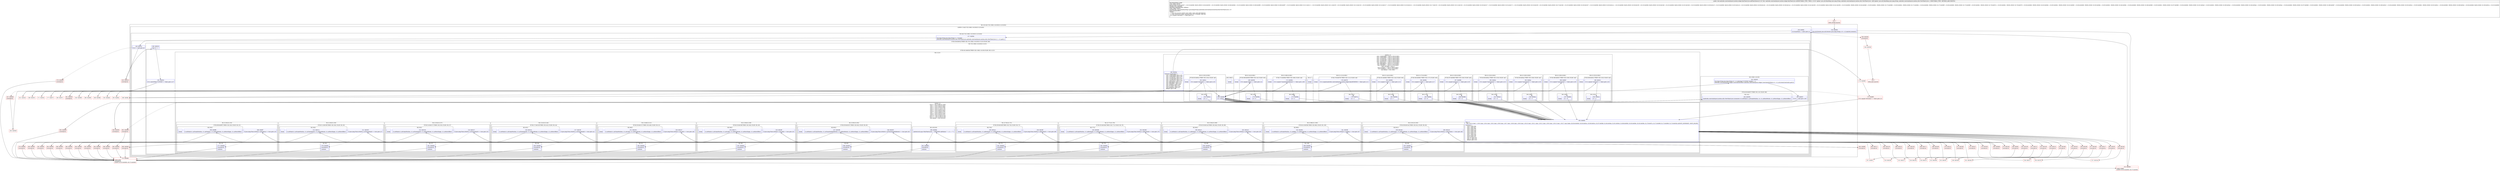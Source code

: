 digraph "CFG forandroidx.constraintlayout.motion.widget.KeyTimeCycle.addTimeValues(Ljava\/util\/HashMap;)V" {
subgraph cluster_Region_1089403955 {
label = "R(2:1|(2:4|(2:7|(2:138|(1:141)(0))(2:11|15))(0)))";
node [shape=record,color=blue];
Node_154 [shape=record,label="{154\:\ 0x0000|java.util.Iterator java.util.Iterator\<java.lang.String\> r0 = r12.keySet().iterator()\l}"];
subgraph cluster_LoopRegion_1394036582 {
label = "LOOP:0: (2:4|(2:7|(2:138|(1:141)(0))(2:11|15))(0))";
node [shape=record,color=blue];
Node_156 [shape=record,label="{156\:\ 0x000c|if (r0.hasNext() != false) goto L4\l}"];
subgraph cluster_Region_302292311 {
label = "R(2:4|(2:7|(2:138|(1:141)(0))(2:11|15))(0))";
node [shape=record,color=blue];
Node_157 [shape=record,label="{157\:\ 0x000e|java.lang.String java.lang.String r1 = r0.next()\landroidx.constraintlayout.motion.utils.ViewTimeCycle androidx.constraintlayout.motion.utils.ViewTimeCycle r2 = r12.get(r1)\l}"];
subgraph cluster_IfRegion_1772994177 {
label = "IF [B:158:0x001a] THEN: R(2:7|(2:138|(1:141)(0))(2:11|15)) ELSE: R(0)";
node [shape=record,color=blue];
Node_158 [shape=record,label="{158\:\ 0x001a|if (r2 != null) goto L6\l}"];
subgraph cluster_Region_1028448472 {
label = "R(2:7|(2:138|(1:141)(0))(2:11|15))";
node [shape=record,color=blue];
Node_160 [shape=record,label="{160\:\ 0x001d|char r5 = 1\l}"];
subgraph cluster_IfRegion_905670549 {
label = "IF [B:161:0x0024] THEN: R(2:138|(1:141)(0)) ELSE: R(2:11|15)";
node [shape=record,color=blue];
Node_161 [shape=record,label="{161\:\ 0x0024|if (r1.startsWith(\"CUSTOM\") != false) goto L137\l}"];
subgraph cluster_Region_46334589 {
label = "R(2:138|(1:141)(0))";
node [shape=record,color=blue];
Node_162 [shape=record,label="{162\:\ 0x0026|java.lang.String java.lang.String r3 = r1.substring(\"CUSTOM\".length() + 1)\landroidx.constraintlayout.widget.ConstraintAttribute androidx.constraintlayout.widget.ConstraintAttribute r4 = r11.mCustomConstraints.get(r3)\l}"];
subgraph cluster_IfRegion_252585484 {
label = "IF [B:163:0x0037] THEN: R(1:141) ELSE: R(0)";
node [shape=record,color=blue];
Node_163 [shape=record,label="{163\:\ 0x0037|if (r4 != null) goto L140\l}"];
subgraph cluster_Region_1511995800 {
label = "R(1:141)";
node [shape=record,color=blue];
Node_164 [shape=record,label="{164\:\ 0x0039|((androidx.constraintlayout.motion.utils.ViewTimeCycle.CustomSet) r2).setPoint(r11.mFramePosition, r4, r11.mWavePeriod, r11.mWaveShape, r11.mWaveOffset)\l}"];
}
subgraph cluster_Region_978617027 {
label = "R(0)";
node [shape=record,color=blue];
}
}
}
subgraph cluster_Region_1866581589 {
label = "R(2:11|15)";
node [shape=record,color=blue];
subgraph cluster_SwitchRegion_1808142652 {
label = "Switch: 13
 case -1249320806 -> R(3:(2:135|1)|136|1)
 case -1249320805 -> R(3:(2:132|1)|136|1)
 case -1225497657 -> R(3:(2:129|1)|136|1)
 case -1225497656 -> R(3:(2:126|1)|136|1)
 case -1225497655 -> R(3:(2:123|1)|136|1)
 case -1001078227 -> R(3:(2:120|1)|136|1)
 case -908189618 -> R(3:(2:117|1)|136|1)
 case -908189617 -> R(3:(2:114|1)|136|1)
 case -40300674 -> R(3:(2:111|1)|136|1)
 case -4379043 -> R(1:1)
 case 37232917 -> R(3:(2:106|1)|136|1)
 case 92909918 -> R(3:(2:14|1)|136|1)
 case default -> R(2:136|1)";
node [shape=record,color=blue];
Node_166 [shape=record,label="{166\:\ 0x004e|switch(r1.hashCode()) \{\l    case \-1249320806: goto L133;\l    case \-1249320805: goto L130;\l    case \-1225497657: goto L127;\l    case \-1225497656: goto L124;\l    case \-1225497655: goto L121;\l    case \-1001078227: goto L118;\l    case \-908189618: goto L115;\l    case \-908189617: goto L112;\l    case \-40300674: goto L109;\l    case \-4379043: goto L107;\l    case 37232917: goto L104;\l    case 92909918: goto L12;\l    default: goto L136;\l\}\l}"];
subgraph cluster_Region_682951485 {
label = "R(3:(2:135|1)|136|1)";
node [shape=record,color=blue];
subgraph cluster_IfRegion_1570690870 {
label = "IF [B:202:0x00cc] THEN: R(2:135|1) ELSE: null";
node [shape=record,color=blue];
Node_202 [shape=record,label="{202\:\ 0x00cc|if (r1.equals(\"rotationX\") != false) goto L135\l}"];
subgraph cluster_Region_123028116 {
label = "R(2:135|1)";
node [shape=record,color=blue];
Node_203 [shape=record,label="{203\:\ 0x00ce|r5 = 3\l}"];
Node_InsnContainer_773223838 [shape=record,label="{|break\l}"];
}
}
Node_204 [shape=record,label="{204\:\ 0x00d0|r5 = 65535\l}"];
Node_InsnContainer_252029522 [shape=record,label="{|break\l}"];
}
subgraph cluster_Region_156377927 {
label = "R(3:(2:132|1)|136|1)";
node [shape=record,color=blue];
subgraph cluster_IfRegion_871861463 {
label = "IF [B:199:0x00c2] THEN: R(2:132|1) ELSE: null";
node [shape=record,color=blue];
Node_199 [shape=record,label="{199\:\ 0x00c2|if (r1.equals(\"rotationY\") != false) goto L132\l}"];
subgraph cluster_Region_280446154 {
label = "R(2:132|1)";
node [shape=record,color=blue];
Node_200 [shape=record,label="{200\:\ 0x00c4|r5 = 4\l}"];
Node_InsnContainer_299459563 [shape=record,label="{|break\l}"];
}
}
Node_204 [shape=record,label="{204\:\ 0x00d0|r5 = 65535\l}"];
Node_InsnContainer_1883995371 [shape=record,label="{|break\l}"];
}
subgraph cluster_Region_1750585989 {
label = "R(3:(2:129|1)|136|1)";
node [shape=record,color=blue];
subgraph cluster_IfRegion_691908670 {
label = "IF [B:196:0x00b7] THEN: R(2:129|1) ELSE: null";
node [shape=record,color=blue];
Node_196 [shape=record,label="{196\:\ 0x00b7|if (r1.equals(\"translationX\") != false) goto L129\l}"];
subgraph cluster_Region_1238408080 {
label = "R(2:129|1)";
node [shape=record,color=blue];
Node_197 [shape=record,label="{197\:\ 0x00b9|r5 = 'b'\l}"];
Node_InsnContainer_1844207097 [shape=record,label="{|break\l}"];
}
}
Node_204 [shape=record,label="{204\:\ 0x00d0|r5 = 65535\l}"];
Node_InsnContainer_1327050028 [shape=record,label="{|break\l}"];
}
subgraph cluster_Region_851948919 {
label = "R(3:(2:126|1)|136|1)";
node [shape=record,color=blue];
subgraph cluster_IfRegion_1915292628 {
label = "IF [B:193:0x00ac] THEN: R(2:126|1) ELSE: null";
node [shape=record,color=blue];
Node_193 [shape=record,label="{193\:\ 0x00ac|if (r1.equals(\"translationY\") != false) goto L126\l}"];
subgraph cluster_Region_1245288557 {
label = "R(2:126|1)";
node [shape=record,color=blue];
Node_194 [shape=record,label="{194\:\ 0x00ae|r5 = 't'\l}"];
Node_InsnContainer_352704799 [shape=record,label="{|break\l}"];
}
}
Node_204 [shape=record,label="{204\:\ 0x00d0|r5 = 65535\l}"];
Node_InsnContainer_1040335728 [shape=record,label="{|break\l}"];
}
subgraph cluster_Region_845931769 {
label = "R(3:(2:123|1)|136|1)";
node [shape=record,color=blue];
subgraph cluster_IfRegion_1495614912 {
label = "IF [B:190:0x00a1] THEN: R(2:123|1) ELSE: null";
node [shape=record,color=blue];
Node_190 [shape=record,label="{190\:\ 0x00a1|if (r1.equals(\"translationZ\") != false) goto L123\l}"];
subgraph cluster_Region_1742025308 {
label = "R(2:123|1)";
node [shape=record,color=blue];
Node_191 [shape=record,label="{191\:\ 0x00a3|r5 = 'n'\l}"];
Node_InsnContainer_831443676 [shape=record,label="{|break\l}"];
}
}
Node_204 [shape=record,label="{204\:\ 0x00d0|r5 = 65535\l}"];
Node_InsnContainer_930675084 [shape=record,label="{|break\l}"];
}
subgraph cluster_Region_716939752 {
label = "R(3:(2:120|1)|136|1)";
node [shape=record,color=blue];
subgraph cluster_IfRegion_1446767367 {
label = "IF [B:187:0x0096] THEN: R(2:120|1) ELSE: null";
node [shape=record,color=blue];
Node_187 [shape=record,label="{187\:\ 0x0096|if (r1.equals(\"progress\") != false) goto L120\l}"];
subgraph cluster_Region_1307487096 {
label = "R(2:120|1)";
node [shape=record,color=blue];
Node_188 [shape=record,label="{188\:\ 0x0098|r5 = 11\l}"];
Node_InsnContainer_202249053 [shape=record,label="{|break\l}"];
}
}
Node_204 [shape=record,label="{204\:\ 0x00d0|r5 = 65535\l}"];
Node_InsnContainer_540792943 [shape=record,label="{|break\l}"];
}
subgraph cluster_Region_2091818432 {
label = "R(3:(2:117|1)|136|1)";
node [shape=record,color=blue];
subgraph cluster_IfRegion_306384318 {
label = "IF [B:184:0x008c] THEN: R(2:117|1) ELSE: null";
node [shape=record,color=blue];
Node_184 [shape=record,label="{184\:\ 0x008c|if (r1.equals(\"scaleX\") != false) goto L117\l}"];
subgraph cluster_Region_11515214 {
label = "R(2:117|1)";
node [shape=record,color=blue];
Node_185 [shape=record,label="{185\:\ 0x008e|r5 = 6\l}"];
Node_InsnContainer_1743054470 [shape=record,label="{|break\l}"];
}
}
Node_204 [shape=record,label="{204\:\ 0x00d0|r5 = 65535\l}"];
Node_InsnContainer_396412783 [shape=record,label="{|break\l}"];
}
subgraph cluster_Region_1934484271 {
label = "R(3:(2:114|1)|136|1)";
node [shape=record,color=blue];
subgraph cluster_IfRegion_672060297 {
label = "IF [B:181:0x0082] THEN: R(2:114|1) ELSE: null";
node [shape=record,color=blue];
Node_181 [shape=record,label="{181\:\ 0x0082|if (r1.equals(\"scaleY\") != false) goto L114\l}"];
subgraph cluster_Region_114540486 {
label = "R(2:114|1)";
node [shape=record,color=blue];
Node_182 [shape=record,label="{182\:\ 0x0084|r5 = 7\l}"];
Node_InsnContainer_1808316989 [shape=record,label="{|break\l}"];
}
}
Node_204 [shape=record,label="{204\:\ 0x00d0|r5 = 65535\l}"];
Node_InsnContainer_357494667 [shape=record,label="{|break\l}"];
}
subgraph cluster_Region_518819219 {
label = "R(3:(2:111|1)|136|1)";
node [shape=record,color=blue];
subgraph cluster_IfRegion_1534498829 {
label = "IF [B:178:0x0078] THEN: R(2:111|1) ELSE: null";
node [shape=record,color=blue];
Node_178 [shape=record,label="{178\:\ 0x0078|if (r1.equals(androidx.constraintlayout.motion.widget.Key.ROTATION) != false) goto L111\l}"];
subgraph cluster_Region_1222261394 {
label = "R(2:111|1)";
node [shape=record,color=blue];
Node_179 [shape=record,label="{179\:\ 0x007a|r5 = 2\l}"];
Node_InsnContainer_1440672626 [shape=record,label="{|break\l}"];
}
}
Node_204 [shape=record,label="{204\:\ 0x00d0|r5 = 65535\l}"];
Node_InsnContainer_1154794777 [shape=record,label="{|break\l}"];
}
subgraph cluster_Region_1793300204 {
label = "R(1:1)";
node [shape=record,color=blue];
Node_InsnContainer_145952396 [shape=record,label="{|break\l}"];
}
subgraph cluster_Region_1773128519 {
label = "R(3:(2:106|1)|136|1)";
node [shape=record,color=blue];
subgraph cluster_IfRegion_1377575863 {
label = "IF [B:172:0x0064] THEN: R(2:106|1) ELSE: null";
node [shape=record,color=blue];
Node_172 [shape=record,label="{172\:\ 0x0064|if (r1.equals(\"transitionPathRotate\") != false) goto L106\l}"];
subgraph cluster_Region_1884814746 {
label = "R(2:106|1)";
node [shape=record,color=blue];
Node_173 [shape=record,label="{173\:\ 0x0066|r5 = 5\l}"];
Node_InsnContainer_714400147 [shape=record,label="{|break\l}"];
}
}
Node_204 [shape=record,label="{204\:\ 0x00d0|r5 = 65535\l}"];
Node_InsnContainer_1208620501 [shape=record,label="{|break\l}"];
}
subgraph cluster_Region_1634147119 {
label = "R(3:(2:14|1)|136|1)";
node [shape=record,color=blue];
subgraph cluster_IfRegion_1480129207 {
label = "IF [B:169:0x0059] THEN: R(2:14|1) ELSE: null";
node [shape=record,color=blue];
Node_169 [shape=record,label="{169\:\ 0x0059|if (r1.equals(\"alpha\") != false) goto L14\l}"];
subgraph cluster_Region_221192987 {
label = "R(2:14|1)";
node [shape=record,color=blue];
Node_170 [shape=record,label="{170\:\ 0x005b|r5 = 0\l}"];
Node_InsnContainer_1051246286 [shape=record,label="{|break\l}"];
}
}
Node_204 [shape=record,label="{204\:\ 0x00d0|r5 = 65535\l}"];
Node_InsnContainer_780075257 [shape=record,label="{|break\l}"];
}
subgraph cluster_Region_2100283575 {
label = "R(2:136|1)";
node [shape=record,color=blue];
Node_204 [shape=record,label="{204\:\ 0x00d0|r5 = 65535\l}"];
Node_InsnContainer_594212060 [shape=record,label="{|break\l}"];
}
}
subgraph cluster_SwitchRegion_370774263 {
label = "Switch: 13
 case 0 -> R(1:(2:98|1)(1:100))
 case 1 -> R(1:(2:91|1)(1:93))
 case 2 -> R(1:(2:84|1)(1:86))
 case 3 -> R(1:(2:77|1)(1:79))
 case 4 -> R(1:(2:70|1)(1:72))
 case 5 -> R(1:(2:63|1)(1:65))
 case 6 -> R(1:(2:56|1)(1:58))
 case 7 -> R(1:(2:49|1)(1:51))
 case 8 -> R(1:(2:42|1)(1:44))
 case 9 -> R(1:(2:35|1)(1:37))
 case 10 -> R(1:(2:28|1)(1:30))
 case 11 -> R(1:(2:20|1)(1:23))
 case default -> R(2:102|103)";
node [shape=record,color=blue];
Node_205 [shape=record,label="{205\:\ 0x00d1|PHI: r5 \l  PHI: (r5v14 char) = (r5v3 char), (r5v4 char), (r5v5 char), (r5v6 char), (r5v7 char), (r5v8 char), (r5v9 char), (r5v10 char), (r5v11 char), (r5v12 char), (r5v0 char), (r5v13 char), (r5v27 char) binds: [B:204:0x00d0, B:203:0x00ce, B:200:0x00c4, B:197:0x00b9, B:194:0x00ae, B:191:0x00a3, B:188:0x0098, B:185:0x008e, B:182:0x0084, B:179:0x007a, B:175:0x006f, B:173:0x0066, B:170:0x005b] A[DONT_GENERATE, DONT_INLINE]\l|switch(r5) \{\l    case 0: goto L94;\l    case 1: goto L87;\l    case 2: goto L80;\l    case 3: goto L73;\l    case 4: goto L66;\l    case 5: goto L59;\l    case 6: goto L52;\l    case 7: goto L45;\l    case 8: goto L38;\l    case 9: goto L31;\l    case 10: goto L24;\l    case 11: goto L16;\l    default: goto L101;\l\}\l}"];
subgraph cluster_Region_1003940313 {
label = "R(1:(2:98|1)(1:100))";
node [shape=record,color=blue];
subgraph cluster_IfRegion_1081310883 {
label = "IF [B:241:0x01fb] THEN: R(2:98|1) ELSE: R(1:100)";
node [shape=record,color=blue];
Node_241 [shape=record,label="{241\:\ 0x01fb|if (java.lang.Float.isNaN(r11.mAlpha) != true) goto L97\l}"];
subgraph cluster_Region_1164811566 {
label = "R(2:98|1)";
node [shape=record,color=blue];
Node_242 [shape=record,label="{242\:\ 0x01fd|r2.setPoint(r11.mFramePosition, r11.mAlpha, r11.mWavePeriod, r11.mWaveShape, r11.mWaveOffset)\l}"];
Node_InsnContainer_375248540 [shape=record,label="{|break\l}"];
}
subgraph cluster_Region_1659182239 {
label = "R(1:100)";
node [shape=record,color=blue];
Node_299 [shape=record,label="{299\:\ 0x0008|SYNTHETIC\l|continue\l}"];
}
}
}
subgraph cluster_Region_1861335355 {
label = "R(1:(2:91|1)(1:93))";
node [shape=record,color=blue];
subgraph cluster_IfRegion_892097568 {
label = "IF [B:238:0x01e4] THEN: R(2:91|1) ELSE: R(1:93)";
node [shape=record,color=blue];
Node_238 [shape=record,label="{238\:\ 0x01e4|if (java.lang.Float.isNaN(r11.mElevation) != true) goto L90\l}"];
subgraph cluster_Region_1694325961 {
label = "R(2:91|1)";
node [shape=record,color=blue];
Node_239 [shape=record,label="{239\:\ 0x01e6|r2.setPoint(r11.mFramePosition, r11.mElevation, r11.mWavePeriod, r11.mWaveShape, r11.mWaveOffset)\l}"];
Node_InsnContainer_1304268079 [shape=record,label="{|break\l}"];
}
subgraph cluster_Region_125198819 {
label = "R(1:93)";
node [shape=record,color=blue];
Node_297 [shape=record,label="{297\:\ 0x0008|SYNTHETIC\l|continue\l}"];
}
}
}
subgraph cluster_Region_1689069655 {
label = "R(1:(2:84|1)(1:86))";
node [shape=record,color=blue];
subgraph cluster_IfRegion_863501750 {
label = "IF [B:235:0x01cd] THEN: R(2:84|1) ELSE: R(1:86)";
node [shape=record,color=blue];
Node_235 [shape=record,label="{235\:\ 0x01cd|if (java.lang.Float.isNaN(r11.mRotation) != true) goto L83\l}"];
subgraph cluster_Region_1612758881 {
label = "R(2:84|1)";
node [shape=record,color=blue];
Node_236 [shape=record,label="{236\:\ 0x01cf|r2.setPoint(r11.mFramePosition, r11.mRotation, r11.mWavePeriod, r11.mWaveShape, r11.mWaveOffset)\l}"];
Node_InsnContainer_302176770 [shape=record,label="{|break\l}"];
}
subgraph cluster_Region_642762968 {
label = "R(1:86)";
node [shape=record,color=blue];
Node_295 [shape=record,label="{295\:\ 0x0008|SYNTHETIC\l|continue\l}"];
}
}
}
subgraph cluster_Region_732799958 {
label = "R(1:(2:77|1)(1:79))";
node [shape=record,color=blue];
subgraph cluster_IfRegion_666591576 {
label = "IF [B:232:0x01b6] THEN: R(2:77|1) ELSE: R(1:79)";
node [shape=record,color=blue];
Node_232 [shape=record,label="{232\:\ 0x01b6|if (java.lang.Float.isNaN(r11.mRotationX) != true) goto L76\l}"];
subgraph cluster_Region_1129351428 {
label = "R(2:77|1)";
node [shape=record,color=blue];
Node_233 [shape=record,label="{233\:\ 0x01b8|r2.setPoint(r11.mFramePosition, r11.mRotationX, r11.mWavePeriod, r11.mWaveShape, r11.mWaveOffset)\l}"];
Node_InsnContainer_602766695 [shape=record,label="{|break\l}"];
}
subgraph cluster_Region_2067556554 {
label = "R(1:79)";
node [shape=record,color=blue];
Node_293 [shape=record,label="{293\:\ 0x0008|SYNTHETIC\l|continue\l}"];
}
}
}
subgraph cluster_Region_1028245352 {
label = "R(1:(2:70|1)(1:72))";
node [shape=record,color=blue];
subgraph cluster_IfRegion_1090830392 {
label = "IF [B:229:0x019f] THEN: R(2:70|1) ELSE: R(1:72)";
node [shape=record,color=blue];
Node_229 [shape=record,label="{229\:\ 0x019f|if (java.lang.Float.isNaN(r11.mRotationY) != true) goto L69\l}"];
subgraph cluster_Region_1786636461 {
label = "R(2:70|1)";
node [shape=record,color=blue];
Node_230 [shape=record,label="{230\:\ 0x01a1|r2.setPoint(r11.mFramePosition, r11.mRotationY, r11.mWavePeriod, r11.mWaveShape, r11.mWaveOffset)\l}"];
Node_InsnContainer_164268858 [shape=record,label="{|break\l}"];
}
subgraph cluster_Region_287889649 {
label = "R(1:72)";
node [shape=record,color=blue];
Node_291 [shape=record,label="{291\:\ 0x0008|SYNTHETIC\l|continue\l}"];
}
}
}
subgraph cluster_Region_1655254843 {
label = "R(1:(2:63|1)(1:65))";
node [shape=record,color=blue];
subgraph cluster_IfRegion_97203798 {
label = "IF [B:226:0x0187] THEN: R(2:63|1) ELSE: R(1:65)";
node [shape=record,color=blue];
Node_226 [shape=record,label="{226\:\ 0x0187|if (java.lang.Float.isNaN(r11.mTransitionPathRotate) != true) goto L62\l}"];
subgraph cluster_Region_1692990015 {
label = "R(2:63|1)";
node [shape=record,color=blue];
Node_227 [shape=record,label="{227\:\ 0x0189|r2.setPoint(r11.mFramePosition, r11.mTransitionPathRotate, r11.mWavePeriod, r11.mWaveShape, r11.mWaveOffset)\l}"];
Node_InsnContainer_1485172366 [shape=record,label="{|break\l}"];
}
subgraph cluster_Region_255679039 {
label = "R(1:65)";
node [shape=record,color=blue];
Node_289 [shape=record,label="{289\:\ 0x0008|SYNTHETIC\l|continue\l}"];
}
}
}
subgraph cluster_Region_608599060 {
label = "R(1:(2:56|1)(1:58))";
node [shape=record,color=blue];
subgraph cluster_IfRegion_2028181324 {
label = "IF [B:223:0x016f] THEN: R(2:56|1) ELSE: R(1:58)";
node [shape=record,color=blue];
Node_223 [shape=record,label="{223\:\ 0x016f|if (java.lang.Float.isNaN(r11.mScaleX) != true) goto L55\l}"];
subgraph cluster_Region_30841460 {
label = "R(2:56|1)";
node [shape=record,color=blue];
Node_224 [shape=record,label="{224\:\ 0x0171|r2.setPoint(r11.mFramePosition, r11.mScaleX, r11.mWavePeriod, r11.mWaveShape, r11.mWaveOffset)\l}"];
Node_InsnContainer_258340672 [shape=record,label="{|break\l}"];
}
subgraph cluster_Region_1785509937 {
label = "R(1:58)";
node [shape=record,color=blue];
Node_287 [shape=record,label="{287\:\ 0x0008|SYNTHETIC\l|continue\l}"];
}
}
}
subgraph cluster_Region_2103304116 {
label = "R(1:(2:49|1)(1:51))";
node [shape=record,color=blue];
subgraph cluster_IfRegion_425754276 {
label = "IF [B:220:0x0157] THEN: R(2:49|1) ELSE: R(1:51)";
node [shape=record,color=blue];
Node_220 [shape=record,label="{220\:\ 0x0157|if (java.lang.Float.isNaN(r11.mScaleY) != true) goto L48\l}"];
subgraph cluster_Region_1175010275 {
label = "R(2:49|1)";
node [shape=record,color=blue];
Node_221 [shape=record,label="{221\:\ 0x0159|r2.setPoint(r11.mFramePosition, r11.mScaleY, r11.mWavePeriod, r11.mWaveShape, r11.mWaveOffset)\l}"];
Node_InsnContainer_966743359 [shape=record,label="{|break\l}"];
}
subgraph cluster_Region_918408973 {
label = "R(1:51)";
node [shape=record,color=blue];
Node_285 [shape=record,label="{285\:\ 0x0008|SYNTHETIC\l|continue\l}"];
}
}
}
subgraph cluster_Region_630064657 {
label = "R(1:(2:42|1)(1:44))";
node [shape=record,color=blue];
subgraph cluster_IfRegion_1057081690 {
label = "IF [B:217:0x013f] THEN: R(2:42|1) ELSE: R(1:44)";
node [shape=record,color=blue];
Node_217 [shape=record,label="{217\:\ 0x013f|if (java.lang.Float.isNaN(r11.mTranslationX) != true) goto L41\l}"];
subgraph cluster_Region_1127516943 {
label = "R(2:42|1)";
node [shape=record,color=blue];
Node_218 [shape=record,label="{218\:\ 0x0141|r2.setPoint(r11.mFramePosition, r11.mTranslationX, r11.mWavePeriod, r11.mWaveShape, r11.mWaveOffset)\l}"];
Node_InsnContainer_2096387368 [shape=record,label="{|break\l}"];
}
subgraph cluster_Region_610871324 {
label = "R(1:44)";
node [shape=record,color=blue];
Node_283 [shape=record,label="{283\:\ 0x0008|SYNTHETIC\l|continue\l}"];
}
}
}
subgraph cluster_Region_1904348174 {
label = "R(1:(2:35|1)(1:37))";
node [shape=record,color=blue];
subgraph cluster_IfRegion_1090011261 {
label = "IF [B:214:0x0127] THEN: R(2:35|1) ELSE: R(1:37)";
node [shape=record,color=blue];
Node_214 [shape=record,label="{214\:\ 0x0127|if (java.lang.Float.isNaN(r11.mTranslationY) != true) goto L34\l}"];
subgraph cluster_Region_1613674580 {
label = "R(2:35|1)";
node [shape=record,color=blue];
Node_215 [shape=record,label="{215\:\ 0x0129|r2.setPoint(r11.mFramePosition, r11.mTranslationY, r11.mWavePeriod, r11.mWaveShape, r11.mWaveOffset)\l}"];
Node_InsnContainer_519770207 [shape=record,label="{|break\l}"];
}
subgraph cluster_Region_1933566548 {
label = "R(1:37)";
node [shape=record,color=blue];
Node_281 [shape=record,label="{281\:\ 0x0008|SYNTHETIC\l|continue\l}"];
}
}
}
subgraph cluster_Region_305951297 {
label = "R(1:(2:28|1)(1:30))";
node [shape=record,color=blue];
subgraph cluster_IfRegion_281359315 {
label = "IF [B:211:0x010f] THEN: R(2:28|1) ELSE: R(1:30)";
node [shape=record,color=blue];
Node_211 [shape=record,label="{211\:\ 0x010f|if (java.lang.Float.isNaN(r11.mTranslationZ) != true) goto L27\l}"];
subgraph cluster_Region_1428065055 {
label = "R(2:28|1)";
node [shape=record,color=blue];
Node_212 [shape=record,label="{212\:\ 0x0111|r2.setPoint(r11.mFramePosition, r11.mTranslationZ, r11.mWavePeriod, r11.mWaveShape, r11.mWaveOffset)\l}"];
Node_InsnContainer_1459269756 [shape=record,label="{|break\l}"];
}
subgraph cluster_Region_1515963829 {
label = "R(1:30)";
node [shape=record,color=blue];
Node_279 [shape=record,label="{279\:\ 0x0008|SYNTHETIC\l|continue\l}"];
}
}
}
subgraph cluster_Region_730077893 {
label = "R(1:(2:20|1)(1:23))";
node [shape=record,color=blue];
subgraph cluster_IfRegion_308735949 {
label = "IF [B:208:0x00f7] THEN: R(2:20|1) ELSE: R(1:23)";
node [shape=record,color=blue];
Node_208 [shape=record,label="{208\:\ 0x00f7|if (java.lang.Float.isNaN(r11.mProgress) != true) goto L19\l}"];
subgraph cluster_Region_1523020924 {
label = "R(2:20|1)";
node [shape=record,color=blue];
Node_209 [shape=record,label="{209\:\ 0x00f9|r2.setPoint(r11.mFramePosition, r11.mProgress, r11.mWavePeriod, r11.mWaveShape, r11.mWaveOffset)\l}"];
Node_InsnContainer_287102125 [shape=record,label="{|break\l}"];
}
subgraph cluster_Region_367975766 {
label = "R(1:23)";
node [shape=record,color=blue];
Node_277 [shape=record,label="{277\:\ 0x0008|SYNTHETIC\l|continue\l}"];
}
}
}
subgraph cluster_Region_116717730 {
label = "R(2:102|103)";
node [shape=record,color=blue];
Node_206 [shape=record,label="{206\:\ 0x00d4|android.util.Log.e(\"KeyTimeCycles\", \"UNKNOWN addValues \"\" + r1 + \"\"\")\l}"];
Node_301 [shape=record,label="{301\:\ 0x0008|SYNTHETIC\l|continue\l}"];
}
}
}
}
}
subgraph cluster_Region_515358492 {
label = "R(0)";
node [shape=record,color=blue];
}
}
}
}
}
Node_152 [shape=record,color=red,label="{152\:\ ?|MTH_ENTER_BLOCK\l}"];
Node_155 [shape=record,color=red,label="{155\:\ 0x0008|LOOP_START\lLOOP:0: B:155:0x0008\-\>B:275:0x0008\l}"];
Node_245 [shape=record,color=red,label="{245\:\ 0x001d|SYNTHETIC\l}"];
Node_247 [shape=record,color=red,label="{247\:\ 0x0049|SYNTHETIC\l}"];
Node_165 [shape=record,color=red,label="{165\:\ 0x0049}"];
Node_168 [shape=record,color=red,label="{168\:\ 0x0053}"];
Node_249 [shape=record,color=red,label="{249\:\ 0x00f1|SYNTHETIC\l}"];
Node_207 [shape=record,color=red,label="{207\:\ 0x00f1}"];
Node_263 [shape=record,color=red,label="{263\:\ 0x00f9|SYNTHETIC\l}"];
Node_278 [shape=record,color=red,label="{278\:\ 0x0008|SYNTHETIC\l}"];
Node_275 [shape=record,color=red,label="{275\:\ 0x0008|LOOP_END\lSYNTHETIC\lLOOP:0: B:155:0x0008\-\>B:275:0x0008\l}"];
Node_250 [shape=record,color=red,label="{250\:\ 0x0109|SYNTHETIC\l}"];
Node_210 [shape=record,color=red,label="{210\:\ 0x0109}"];
Node_264 [shape=record,color=red,label="{264\:\ 0x0111|SYNTHETIC\l}"];
Node_280 [shape=record,color=red,label="{280\:\ 0x0008|SYNTHETIC\l}"];
Node_251 [shape=record,color=red,label="{251\:\ 0x0121|SYNTHETIC\l}"];
Node_213 [shape=record,color=red,label="{213\:\ 0x0121}"];
Node_265 [shape=record,color=red,label="{265\:\ 0x0129|SYNTHETIC\l}"];
Node_282 [shape=record,color=red,label="{282\:\ 0x0008|SYNTHETIC\l}"];
Node_252 [shape=record,color=red,label="{252\:\ 0x0139|SYNTHETIC\l}"];
Node_216 [shape=record,color=red,label="{216\:\ 0x0139}"];
Node_266 [shape=record,color=red,label="{266\:\ 0x0141|SYNTHETIC\l}"];
Node_284 [shape=record,color=red,label="{284\:\ 0x0008|SYNTHETIC\l}"];
Node_253 [shape=record,color=red,label="{253\:\ 0x0151|SYNTHETIC\l}"];
Node_219 [shape=record,color=red,label="{219\:\ 0x0151}"];
Node_267 [shape=record,color=red,label="{267\:\ 0x0159|SYNTHETIC\l}"];
Node_286 [shape=record,color=red,label="{286\:\ 0x0008|SYNTHETIC\l}"];
Node_254 [shape=record,color=red,label="{254\:\ 0x0169|SYNTHETIC\l}"];
Node_222 [shape=record,color=red,label="{222\:\ 0x0169}"];
Node_268 [shape=record,color=red,label="{268\:\ 0x0171|SYNTHETIC\l}"];
Node_288 [shape=record,color=red,label="{288\:\ 0x0008|SYNTHETIC\l}"];
Node_255 [shape=record,color=red,label="{255\:\ 0x0181|SYNTHETIC\l}"];
Node_225 [shape=record,color=red,label="{225\:\ 0x0181}"];
Node_269 [shape=record,color=red,label="{269\:\ 0x0189|SYNTHETIC\l}"];
Node_290 [shape=record,color=red,label="{290\:\ 0x0008|SYNTHETIC\l}"];
Node_256 [shape=record,color=red,label="{256\:\ 0x0199|SYNTHETIC\l}"];
Node_228 [shape=record,color=red,label="{228\:\ 0x0199}"];
Node_270 [shape=record,color=red,label="{270\:\ 0x01a1|SYNTHETIC\l}"];
Node_292 [shape=record,color=red,label="{292\:\ 0x0008|SYNTHETIC\l}"];
Node_257 [shape=record,color=red,label="{257\:\ 0x01b0|SYNTHETIC\l}"];
Node_231 [shape=record,color=red,label="{231\:\ 0x01b0}"];
Node_271 [shape=record,color=red,label="{271\:\ 0x01b8|SYNTHETIC\l}"];
Node_294 [shape=record,color=red,label="{294\:\ 0x0008|SYNTHETIC\l}"];
Node_258 [shape=record,color=red,label="{258\:\ 0x01c7|SYNTHETIC\l}"];
Node_234 [shape=record,color=red,label="{234\:\ 0x01c7}"];
Node_272 [shape=record,color=red,label="{272\:\ 0x01cf|SYNTHETIC\l}"];
Node_296 [shape=record,color=red,label="{296\:\ 0x0008|SYNTHETIC\l}"];
Node_259 [shape=record,color=red,label="{259\:\ 0x01de|SYNTHETIC\l}"];
Node_237 [shape=record,color=red,label="{237\:\ 0x01de}"];
Node_273 [shape=record,color=red,label="{273\:\ 0x01e6|SYNTHETIC\l}"];
Node_298 [shape=record,color=red,label="{298\:\ 0x0008|SYNTHETIC\l}"];
Node_260 [shape=record,color=red,label="{260\:\ 0x01f5|SYNTHETIC\l}"];
Node_240 [shape=record,color=red,label="{240\:\ 0x01f5}"];
Node_274 [shape=record,color=red,label="{274\:\ 0x01fd|SYNTHETIC\l}"];
Node_300 [shape=record,color=red,label="{300\:\ 0x0008|SYNTHETIC\l}"];
Node_262 [shape=record,color=red,label="{262\:\ 0x00d4|SYNTHETIC\l}"];
Node_171 [shape=record,color=red,label="{171\:\ 0x005e}"];
Node_174 [shape=record,color=red,label="{174\:\ 0x0069}"];
Node_175 [shape=record,color=red,label="{175\:\ 0x006f|if (r1.equals(\"elevation\") != false) goto L15\l}"];
Node_177 [shape=record,color=red,label="{177\:\ 0x0072}"];
Node_180 [shape=record,color=red,label="{180\:\ 0x007c}"];
Node_183 [shape=record,color=red,label="{183\:\ 0x0086}"];
Node_186 [shape=record,color=red,label="{186\:\ 0x0090}"];
Node_189 [shape=record,color=red,label="{189\:\ 0x009b}"];
Node_192 [shape=record,color=red,label="{192\:\ 0x00a6}"];
Node_195 [shape=record,color=red,label="{195\:\ 0x00b1}"];
Node_198 [shape=record,color=red,label="{198\:\ 0x00bc}"];
Node_201 [shape=record,color=red,label="{201\:\ 0x00c6}"];
Node_261 [shape=record,color=red,label="{261\:\ 0x0026|SYNTHETIC\l}"];
Node_248 [shape=record,color=red,label="{248\:\ 0x0039|SYNTHETIC\l}"];
Node_303 [shape=record,color=red,label="{303\:\ 0x0008|SYNTHETIC\l}"];
Node_302 [shape=record,color=red,label="{302\:\ 0x0008|SYNTHETIC\l}"];
Node_276 [shape=record,color=red,label="{276\:\ 0x0008|SYNTHETIC\l}"];
Node_246 [shape=record,color=red,label="{246\:\ 0x020d|SYNTHETIC\l}"];
Node_244 [shape=record,color=red,label="{244\:\ 0x020d}"];
Node_153 [shape=record,color=red,label="{153\:\ ?|MTH_EXIT_BLOCK\l}"];
MethodNode[shape=record,label="{public void androidx.constraintlayout.motion.widget.KeyTimeCycle.addTimeValues((r11v0 'this' androidx.constraintlayout.motion.widget.KeyTimeCycle A[IMMUTABLE_TYPE, THIS]), (r12v0 'splines' java.util.HashMap\<java.lang.String, androidx.constraintlayout.motion.utils.ViewTimeCycle\> A[D('splines' java.util.HashMap\<java.lang.String, androidx.constraintlayout.motion.utils.ViewTimeCycle\>), IMMUTABLE_TYPE, METHOD_ARGUMENT]))  | INCONSISTENT_CODE\lUSE_LINES_HINTS\lBACK_EDGE: B:163:0x0037 \-\> B:155:0x0008, BACK_EDGE: B:164:0x0039 \-\> B:155:0x0008, BACK_EDGE: B:206:0x00d4 \-\> B:155:0x0008, BACK_EDGE: B:209:0x00f9 \-\> B:155:0x0008, BACK_EDGE: B:208:0x00f7 \-\> B:155:0x0008, BACK_EDGE: B:212:0x0111 \-\> B:155:0x0008, BACK_EDGE: B:211:0x010f \-\> B:155:0x0008, BACK_EDGE: B:215:0x0129 \-\> B:155:0x0008, BACK_EDGE: B:214:0x0127 \-\> B:155:0x0008, BACK_EDGE: B:218:0x0141 \-\> B:155:0x0008, BACK_EDGE: B:217:0x013f \-\> B:155:0x0008, BACK_EDGE: B:221:0x0159 \-\> B:155:0x0008, BACK_EDGE: B:220:0x0157 \-\> B:155:0x0008, BACK_EDGE: B:224:0x0171 \-\> B:155:0x0008, BACK_EDGE: B:223:0x016f \-\> B:155:0x0008, BACK_EDGE: B:227:0x0189 \-\> B:155:0x0008, BACK_EDGE: B:226:0x0187 \-\> B:155:0x0008, BACK_EDGE: B:230:0x01a1 \-\> B:155:0x0008, BACK_EDGE: B:229:0x019f \-\> B:155:0x0008, BACK_EDGE: B:233:0x01b8 \-\> B:155:0x0008, BACK_EDGE: B:232:0x01b6 \-\> B:155:0x0008, BACK_EDGE: B:236:0x01cf \-\> B:155:0x0008, BACK_EDGE: B:235:0x01cd \-\> B:155:0x0008, BACK_EDGE: B:239:0x01e6 \-\> B:155:0x0008, BACK_EDGE: B:238:0x01e4 \-\> B:155:0x0008, BACK_EDGE: B:242:0x01fd \-\> B:155:0x0008, BACK_EDGE: B:241:0x01fb \-\> B:155:0x0008, CROSS_EDGE: B:204:0x00d0 \-\> B:205:0x00d1, CROSS_EDGE: B:173:0x0066 \-\> B:205:0x00d1, CROSS_EDGE: B:172:0x0064 \-\> B:204:0x00d0, CROSS_EDGE: B:175:0x006f \-\> B:204:0x00d0, CROSS_EDGE: B:175:0x006f \-\> B:205:0x00d1, CROSS_EDGE: B:179:0x007a \-\> B:205:0x00d1, CROSS_EDGE: B:178:0x0078 \-\> B:204:0x00d0, CROSS_EDGE: B:182:0x0084 \-\> B:205:0x00d1, CROSS_EDGE: B:181:0x0082 \-\> B:204:0x00d0, CROSS_EDGE: B:185:0x008e \-\> B:205:0x00d1, CROSS_EDGE: B:184:0x008c \-\> B:204:0x00d0, CROSS_EDGE: B:188:0x0098 \-\> B:205:0x00d1, CROSS_EDGE: B:187:0x0096 \-\> B:204:0x00d0, CROSS_EDGE: B:191:0x00a3 \-\> B:205:0x00d1, CROSS_EDGE: B:190:0x00a1 \-\> B:204:0x00d0, CROSS_EDGE: B:194:0x00ae \-\> B:205:0x00d1, CROSS_EDGE: B:193:0x00ac \-\> B:204:0x00d0, CROSS_EDGE: B:197:0x00b9 \-\> B:205:0x00d1, CROSS_EDGE: B:196:0x00b7 \-\> B:204:0x00d0, CROSS_EDGE: B:200:0x00c4 \-\> B:205:0x00d1, CROSS_EDGE: B:199:0x00c2 \-\> B:204:0x00d0, CROSS_EDGE: B:203:0x00ce \-\> B:205:0x00d1, CROSS_EDGE: B:202:0x00cc \-\> B:204:0x00d0, CROSS_EDGE: B:166:0x004e \-\> B:204:0x00d0, BACK_EDGE: B:158:0x001a \-\> B:155:0x0008\lINLINE_NOT_NEEDED\lMETHOD_PARAMETERS: [splines]\lTYPE_VARS: EMPTY\lSIGNATURE: (Ljava\/util\/HashMap\<Ljava\/lang\/String;Landroidx\/constraintlayout\/motion\/utils\/ViewTimeCycle;\>;)V\lJadxCommentsAttr\{\l WARN: \l \-\> Can't fix incorrect switch cases order, some code will duplicate\l \-\> Code restructure failed: missing block: B:175:0x006f, code lost:\l    if (r1.equals(\"elevation\") != false) goto L15;\l\}\l}"];
MethodNode -> Node_152;Node_154 -> Node_155;
Node_156 -> Node_157;
Node_156 -> Node_246[style=dashed];
Node_157 -> Node_158;
Node_158 -> Node_245;
Node_158 -> Node_276[style=dashed];
Node_160 -> Node_161;
Node_161 -> Node_247[style=dashed];
Node_161 -> Node_261;
Node_162 -> Node_163;
Node_163 -> Node_248;
Node_163 -> Node_302[style=dashed];
Node_164 -> Node_303;
Node_166 -> Node_168;
Node_166 -> Node_171;
Node_166 -> Node_174;
Node_166 -> Node_177;
Node_166 -> Node_180;
Node_166 -> Node_183;
Node_166 -> Node_186;
Node_166 -> Node_189;
Node_166 -> Node_192;
Node_166 -> Node_195;
Node_166 -> Node_198;
Node_166 -> Node_201;
Node_166 -> Node_204;
Node_202 -> Node_203;
Node_202 -> Node_204[style=dashed];
Node_203 -> Node_205;
Node_204 -> Node_205;
Node_199 -> Node_200;
Node_199 -> Node_204[style=dashed];
Node_200 -> Node_205;
Node_204 -> Node_205;
Node_196 -> Node_197;
Node_196 -> Node_204[style=dashed];
Node_197 -> Node_205;
Node_204 -> Node_205;
Node_193 -> Node_194;
Node_193 -> Node_204[style=dashed];
Node_194 -> Node_205;
Node_204 -> Node_205;
Node_190 -> Node_191;
Node_190 -> Node_204[style=dashed];
Node_191 -> Node_205;
Node_204 -> Node_205;
Node_187 -> Node_188;
Node_187 -> Node_204[style=dashed];
Node_188 -> Node_205;
Node_204 -> Node_205;
Node_184 -> Node_185;
Node_184 -> Node_204[style=dashed];
Node_185 -> Node_205;
Node_204 -> Node_205;
Node_181 -> Node_182;
Node_181 -> Node_204[style=dashed];
Node_182 -> Node_205;
Node_204 -> Node_205;
Node_178 -> Node_179;
Node_178 -> Node_204[style=dashed];
Node_179 -> Node_205;
Node_204 -> Node_205;
Node_172 -> Node_173;
Node_172 -> Node_204[style=dashed];
Node_173 -> Node_205;
Node_204 -> Node_205;
Node_169 -> Node_170;
Node_169 -> Node_204[style=dashed];
Node_170 -> Node_205;
Node_204 -> Node_205;
Node_204 -> Node_205;
Node_205 -> Node_249;
Node_205 -> Node_250;
Node_205 -> Node_251;
Node_205 -> Node_252;
Node_205 -> Node_253;
Node_205 -> Node_254;
Node_205 -> Node_255;
Node_205 -> Node_256;
Node_205 -> Node_257;
Node_205 -> Node_258;
Node_205 -> Node_259;
Node_205 -> Node_260;
Node_205 -> Node_262;
Node_241 -> Node_274;
Node_241 -> Node_299[style=dashed];
Node_242 -> Node_300;
Node_299 -> Node_275;
Node_238 -> Node_273;
Node_238 -> Node_297[style=dashed];
Node_239 -> Node_298;
Node_297 -> Node_275;
Node_235 -> Node_272;
Node_235 -> Node_295[style=dashed];
Node_236 -> Node_296;
Node_295 -> Node_275;
Node_232 -> Node_271;
Node_232 -> Node_293[style=dashed];
Node_233 -> Node_294;
Node_293 -> Node_275;
Node_229 -> Node_270;
Node_229 -> Node_291[style=dashed];
Node_230 -> Node_292;
Node_291 -> Node_275;
Node_226 -> Node_269;
Node_226 -> Node_289[style=dashed];
Node_227 -> Node_290;
Node_289 -> Node_275;
Node_223 -> Node_268;
Node_223 -> Node_287[style=dashed];
Node_224 -> Node_288;
Node_287 -> Node_275;
Node_220 -> Node_267;
Node_220 -> Node_285[style=dashed];
Node_221 -> Node_286;
Node_285 -> Node_275;
Node_217 -> Node_266;
Node_217 -> Node_283[style=dashed];
Node_218 -> Node_284;
Node_283 -> Node_275;
Node_214 -> Node_265;
Node_214 -> Node_281[style=dashed];
Node_215 -> Node_282;
Node_281 -> Node_275;
Node_211 -> Node_264;
Node_211 -> Node_279[style=dashed];
Node_212 -> Node_280;
Node_279 -> Node_275;
Node_208 -> Node_263;
Node_208 -> Node_277[style=dashed];
Node_209 -> Node_278;
Node_277 -> Node_275;
Node_206 -> Node_301;
Node_301 -> Node_275;
Node_152 -> Node_154;
Node_155 -> Node_156;
Node_245 -> Node_160;
Node_247 -> Node_165;
Node_165 -> Node_166;
Node_168 -> Node_169;
Node_249 -> Node_207;
Node_207 -> Node_208;
Node_263 -> Node_209;
Node_278 -> Node_275;
Node_275 -> Node_155;
Node_250 -> Node_210;
Node_210 -> Node_211;
Node_264 -> Node_212;
Node_280 -> Node_275;
Node_251 -> Node_213;
Node_213 -> Node_214;
Node_265 -> Node_215;
Node_282 -> Node_275;
Node_252 -> Node_216;
Node_216 -> Node_217;
Node_266 -> Node_218;
Node_284 -> Node_275;
Node_253 -> Node_219;
Node_219 -> Node_220;
Node_267 -> Node_221;
Node_286 -> Node_275;
Node_254 -> Node_222;
Node_222 -> Node_223;
Node_268 -> Node_224;
Node_288 -> Node_275;
Node_255 -> Node_225;
Node_225 -> Node_226;
Node_269 -> Node_227;
Node_290 -> Node_275;
Node_256 -> Node_228;
Node_228 -> Node_229;
Node_270 -> Node_230;
Node_292 -> Node_275;
Node_257 -> Node_231;
Node_231 -> Node_232;
Node_271 -> Node_233;
Node_294 -> Node_275;
Node_258 -> Node_234;
Node_234 -> Node_235;
Node_272 -> Node_236;
Node_296 -> Node_275;
Node_259 -> Node_237;
Node_237 -> Node_238;
Node_273 -> Node_239;
Node_298 -> Node_275;
Node_260 -> Node_240;
Node_240 -> Node_241;
Node_274 -> Node_242;
Node_300 -> Node_275;
Node_262 -> Node_206;
Node_171 -> Node_172;
Node_174 -> Node_175;
Node_175 -> Node_204[style=dashed];
Node_175 -> Node_205;
Node_177 -> Node_178;
Node_180 -> Node_181;
Node_183 -> Node_184;
Node_186 -> Node_187;
Node_189 -> Node_190;
Node_192 -> Node_193;
Node_195 -> Node_196;
Node_198 -> Node_199;
Node_201 -> Node_202;
Node_261 -> Node_162;
Node_248 -> Node_164;
Node_303 -> Node_275;
Node_302 -> Node_275;
Node_276 -> Node_275;
Node_246 -> Node_244;
Node_244 -> Node_153;
}

